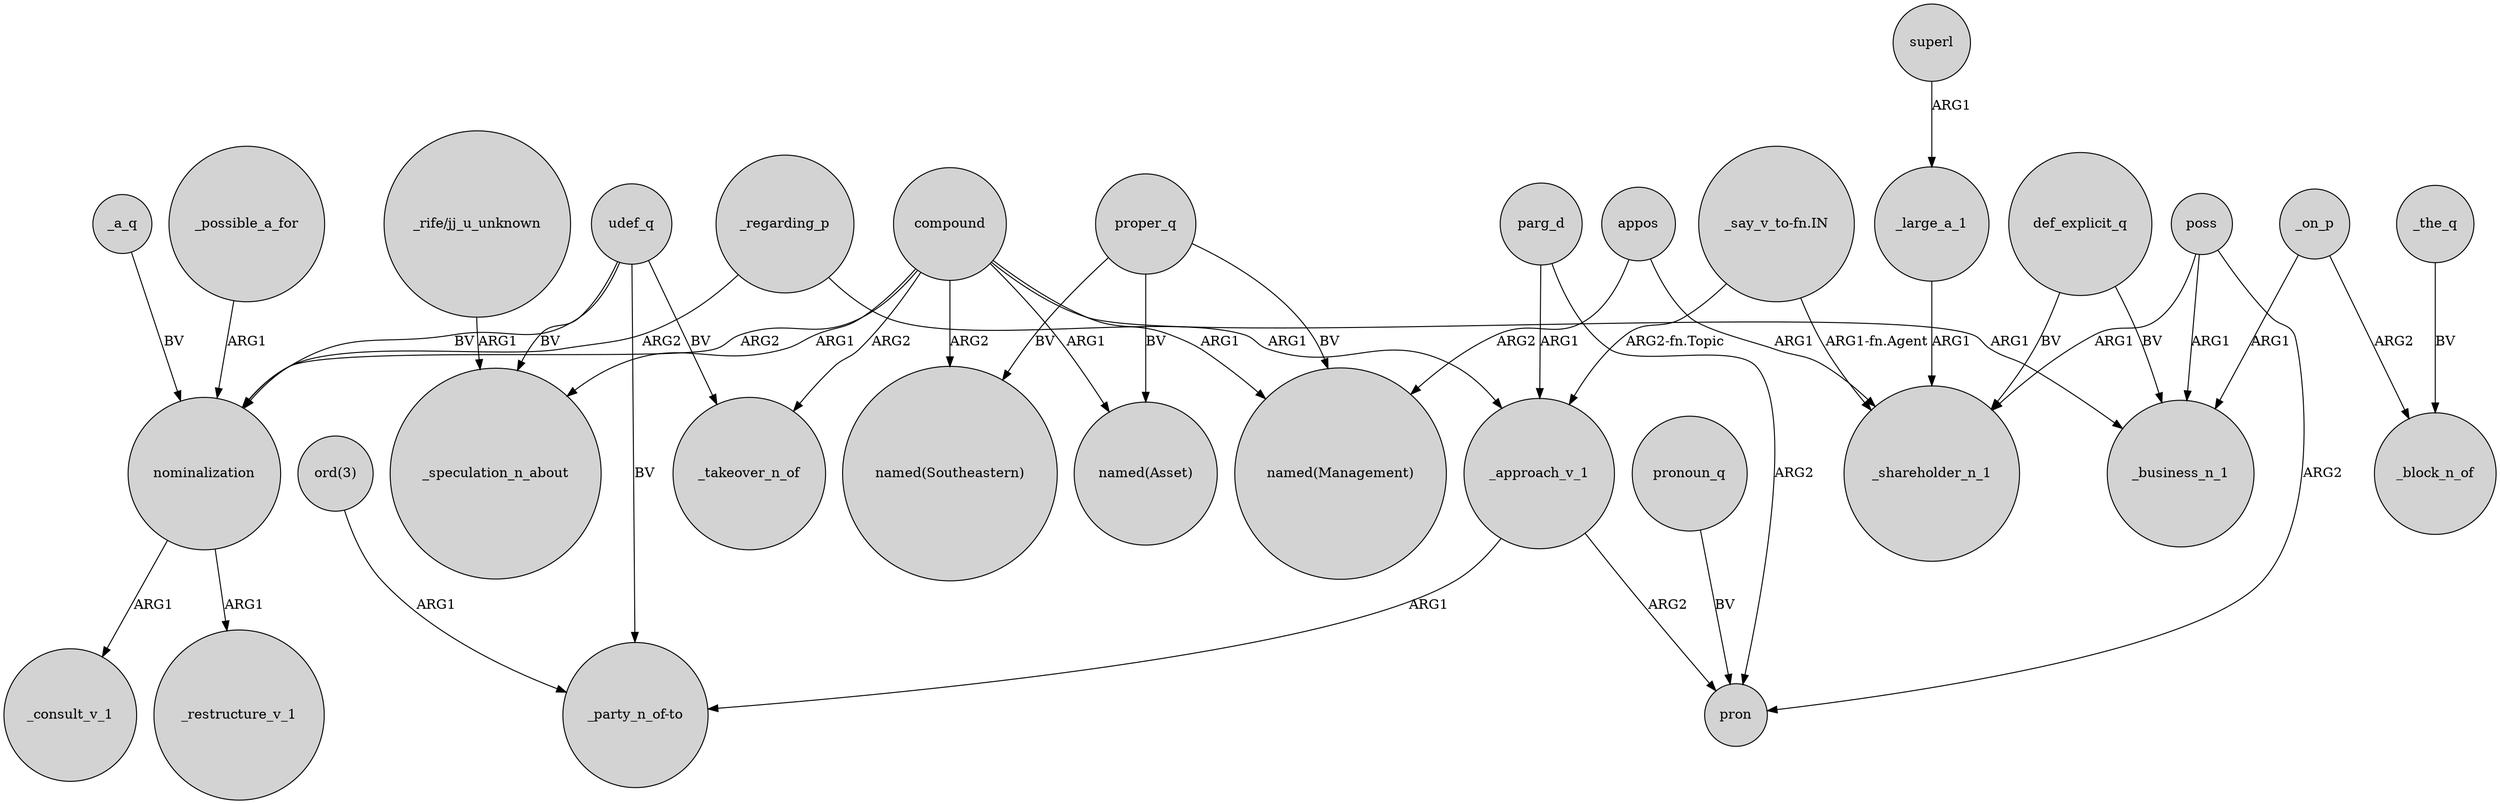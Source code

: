 digraph {
	node [shape=circle style=filled]
	superl -> _large_a_1 [label=ARG1]
	compound -> _speculation_n_about [label=ARG1]
	poss -> pron [label=ARG2]
	appos -> "named(Management)" [label=ARG2]
	udef_q -> _takeover_n_of [label=BV]
	appos -> _shareholder_n_1 [label=ARG1]
	_on_p -> _block_n_of [label=ARG2]
	compound -> "named(Southeastern)" [label=ARG2]
	proper_q -> "named(Southeastern)" [label=BV]
	udef_q -> _speculation_n_about [label=BV]
	poss -> _business_n_1 [label=ARG1]
	udef_q -> "_party_n_of-to" [label=BV]
	proper_q -> "named(Asset)" [label=BV]
	compound -> nominalization [label=ARG2]
	"_rife/jj_u_unknown" -> _speculation_n_about [label=ARG1]
	_a_q -> nominalization [label=BV]
	_approach_v_1 -> "_party_n_of-to" [label=ARG1]
	parg_d -> pron [label=ARG2]
	nominalization -> _restructure_v_1 [label=ARG1]
	pronoun_q -> pron [label=BV]
	_the_q -> _block_n_of [label=BV]
	_regarding_p -> nominalization [label=ARG2]
	"ord(3)" -> "_party_n_of-to" [label=ARG1]
	_approach_v_1 -> pron [label=ARG2]
	"_say_v_to-fn.IN" -> _approach_v_1 [label="ARG2-fn.Topic"]
	compound -> _business_n_1 [label=ARG1]
	_large_a_1 -> _shareholder_n_1 [label=ARG1]
	udef_q -> nominalization [label=BV]
	parg_d -> _approach_v_1 [label=ARG1]
	compound -> "named(Management)" [label=ARG1]
	def_explicit_q -> _shareholder_n_1 [label=BV]
	_on_p -> _business_n_1 [label=ARG1]
	poss -> _shareholder_n_1 [label=ARG1]
	compound -> _takeover_n_of [label=ARG2]
	nominalization -> _consult_v_1 [label=ARG1]
	_regarding_p -> _approach_v_1 [label=ARG1]
	_possible_a_for -> nominalization [label=ARG1]
	"_say_v_to-fn.IN" -> _shareholder_n_1 [label="ARG1-fn.Agent"]
	proper_q -> "named(Management)" [label=BV]
	compound -> "named(Asset)" [label=ARG1]
	def_explicit_q -> _business_n_1 [label=BV]
}
